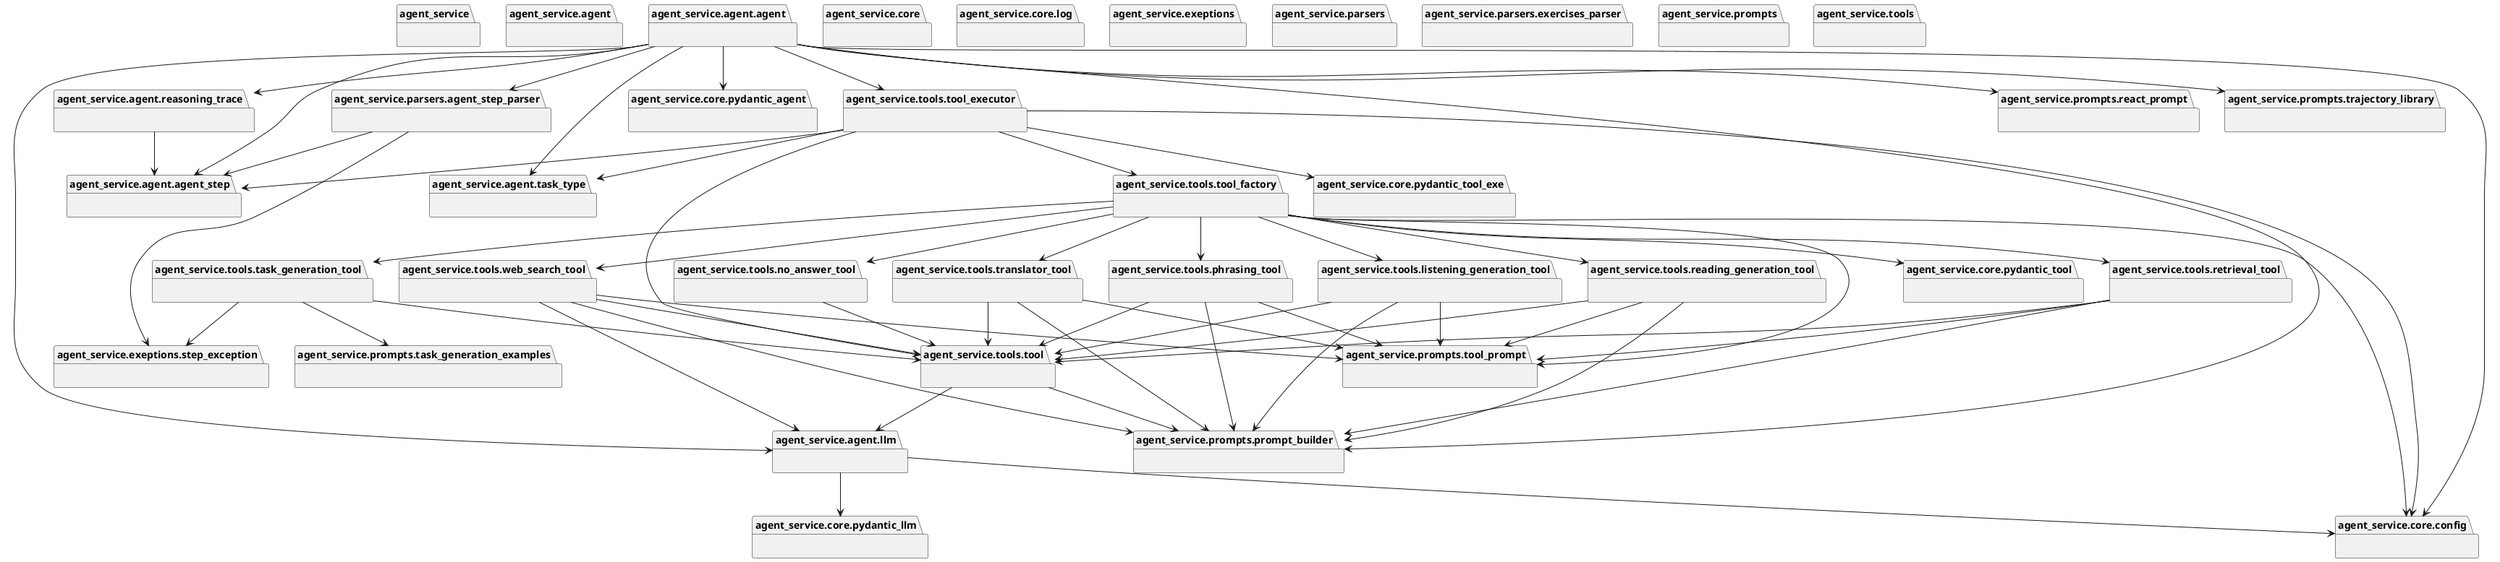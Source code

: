 @startuml packages_agent_service
set namespaceSeparator none
package "agent_service" as agent_service {
}
package "agent_service.agent" as agent_service.agent {
}
package "agent_service.agent.agent" as agent_service.agent.agent {
}
package "agent_service.agent.agent_step" as agent_service.agent.agent_step {
}
package "agent_service.agent.llm" as agent_service.agent.llm {
}
package "agent_service.agent.reasoning_trace" as agent_service.agent.reasoning_trace {
}
package "agent_service.agent.task_type" as agent_service.agent.task_type {
}
package "agent_service.core" as agent_service.core {
}
package "agent_service.core.config" as agent_service.core.config {
}
package "agent_service.core.log" as agent_service.core.log {
}
package "agent_service.core.pydantic_agent" as agent_service.core.pydantic_agent {
}
package "agent_service.core.pydantic_llm" as agent_service.core.pydantic_llm {
}
package "agent_service.core.pydantic_tool" as agent_service.core.pydantic_tool {
}
package "agent_service.core.pydantic_tool_exe" as agent_service.core.pydantic_tool_exe {
}
package "agent_service.exeptions" as agent_service.exeptions {
}
package "agent_service.exeptions.step_exception" as agent_service.exeptions.step_exception {
}
package "agent_service.parsers" as agent_service.parsers {
}
package "agent_service.parsers.agent_step_parser" as agent_service.parsers.agent_step_parser {
}
package "agent_service.parsers.exercises_parser" as agent_service.parsers.exercises_parser {
}
package "agent_service.prompts" as agent_service.prompts {
}
package "agent_service.prompts.prompt_builder" as agent_service.prompts.prompt_builder {
}
package "agent_service.prompts.react_prompt" as agent_service.prompts.react_prompt {
}
package "agent_service.prompts.task_generation_examples" as agent_service.prompts.task_generation_examples {
}
package "agent_service.prompts.tool_prompt" as agent_service.prompts.tool_prompt {
}
package "agent_service.prompts.trajectory_library" as agent_service.prompts.trajectory_library {
}
package "agent_service.tools" as agent_service.tools {
}
package "agent_service.tools.listening_generation_tool" as agent_service.tools.listening_generation_tool {
}
package "agent_service.tools.no_answer_tool" as agent_service.tools.no_answer_tool {
}
package "agent_service.tools.phrasing_tool" as agent_service.tools.phrasing_tool {
}
package "agent_service.tools.reading_generation_tool" as agent_service.tools.reading_generation_tool {
}
package "agent_service.tools.retrieval_tool" as agent_service.tools.retrieval_tool {
}
package "agent_service.tools.task_generation_tool" as agent_service.tools.task_generation_tool {
}
package "agent_service.tools.tool" as agent_service.tools.tool {
}
package "agent_service.tools.tool_executor" as agent_service.tools.tool_executor {
}
package "agent_service.tools.tool_factory" as agent_service.tools.tool_factory {
}
package "agent_service.tools.translator_tool" as agent_service.tools.translator_tool {
}
package "agent_service.tools.web_search_tool" as agent_service.tools.web_search_tool {
}
agent_service.agent.agent --> agent_service.agent.agent_step
agent_service.agent.agent --> agent_service.agent.llm
agent_service.agent.agent --> agent_service.agent.reasoning_trace
agent_service.agent.agent --> agent_service.agent.task_type
agent_service.agent.agent --> agent_service.core.config
agent_service.agent.agent --> agent_service.core.pydantic_agent
agent_service.agent.agent --> agent_service.parsers.agent_step_parser
agent_service.agent.agent --> agent_service.prompts.prompt_builder
agent_service.agent.agent --> agent_service.prompts.react_prompt
agent_service.agent.agent --> agent_service.prompts.trajectory_library
agent_service.agent.agent --> agent_service.tools.tool_executor
agent_service.agent.llm --> agent_service.core.config
agent_service.agent.llm --> agent_service.core.pydantic_llm
agent_service.agent.reasoning_trace --> agent_service.agent.agent_step
agent_service.parsers.agent_step_parser --> agent_service.agent.agent_step
agent_service.parsers.agent_step_parser --> agent_service.exeptions.step_exception
agent_service.tools.listening_generation_tool --> agent_service.prompts.prompt_builder
agent_service.tools.listening_generation_tool --> agent_service.prompts.tool_prompt
agent_service.tools.listening_generation_tool --> agent_service.tools.tool
agent_service.tools.no_answer_tool --> agent_service.tools.tool
agent_service.tools.phrasing_tool --> agent_service.prompts.prompt_builder
agent_service.tools.phrasing_tool --> agent_service.prompts.tool_prompt
agent_service.tools.phrasing_tool --> agent_service.tools.tool
agent_service.tools.reading_generation_tool --> agent_service.prompts.prompt_builder
agent_service.tools.reading_generation_tool --> agent_service.prompts.tool_prompt
agent_service.tools.reading_generation_tool --> agent_service.tools.tool
agent_service.tools.retrieval_tool --> agent_service.prompts.prompt_builder
agent_service.tools.retrieval_tool --> agent_service.prompts.tool_prompt
agent_service.tools.retrieval_tool --> agent_service.tools.tool
agent_service.tools.task_generation_tool --> agent_service.exeptions.step_exception
agent_service.tools.task_generation_tool --> agent_service.prompts.task_generation_examples
agent_service.tools.task_generation_tool --> agent_service.tools.tool
agent_service.tools.tool --> agent_service.agent.llm
agent_service.tools.tool --> agent_service.prompts.prompt_builder
agent_service.tools.tool_executor --> agent_service.agent.agent_step
agent_service.tools.tool_executor --> agent_service.agent.task_type
agent_service.tools.tool_executor --> agent_service.core.config
agent_service.tools.tool_executor --> agent_service.core.pydantic_tool_exe
agent_service.tools.tool_executor --> agent_service.tools.tool
agent_service.tools.tool_executor --> agent_service.tools.tool_factory
agent_service.tools.tool_factory --> agent_service.core.config
agent_service.tools.tool_factory --> agent_service.core.pydantic_tool
agent_service.tools.tool_factory --> agent_service.prompts.tool_prompt
agent_service.tools.tool_factory --> agent_service.tools.listening_generation_tool
agent_service.tools.tool_factory --> agent_service.tools.no_answer_tool
agent_service.tools.tool_factory --> agent_service.tools.phrasing_tool
agent_service.tools.tool_factory --> agent_service.tools.reading_generation_tool
agent_service.tools.tool_factory --> agent_service.tools.retrieval_tool
agent_service.tools.tool_factory --> agent_service.tools.task_generation_tool
agent_service.tools.tool_factory --> agent_service.tools.translator_tool
agent_service.tools.tool_factory --> agent_service.tools.web_search_tool
agent_service.tools.translator_tool --> agent_service.prompts.prompt_builder
agent_service.tools.translator_tool --> agent_service.prompts.tool_prompt
agent_service.tools.translator_tool --> agent_service.tools.tool
agent_service.tools.web_search_tool --> agent_service.agent.llm
agent_service.tools.web_search_tool --> agent_service.prompts.prompt_builder
agent_service.tools.web_search_tool --> agent_service.prompts.tool_prompt
agent_service.tools.web_search_tool --> agent_service.tools.tool
@enduml

